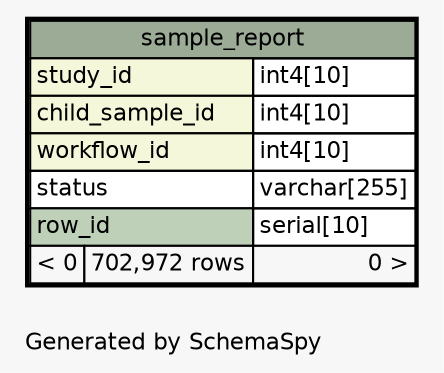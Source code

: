 // dot 2.32.0 on Mac OS X 10.8.3
// SchemaSpy rev 590
digraph "oneDegreeRelationshipsDiagram" {
  graph [
    rankdir="RL"
    bgcolor="#f7f7f7"
    label="\nGenerated by SchemaSpy"
    labeljust="l"
    nodesep="0.18"
    ranksep="0.46"
    fontname="Helvetica"
    fontsize="11"
  ];
  node [
    fontname="Helvetica"
    fontsize="11"
    shape="plaintext"
  ];
  edge [
    arrowsize="0.8"
  ];
  "sample_report" [
    label=<
    <TABLE BORDER="2" CELLBORDER="1" CELLSPACING="0" BGCOLOR="#ffffff">
      <TR><TD COLSPAN="3" BGCOLOR="#9bab96" ALIGN="CENTER">sample_report</TD></TR>
      <TR><TD PORT="study_id" COLSPAN="2" BGCOLOR="#f4f7da" ALIGN="LEFT">study_id</TD><TD PORT="study_id.type" ALIGN="LEFT">int4[10]</TD></TR>
      <TR><TD PORT="child_sample_id" COLSPAN="2" BGCOLOR="#f4f7da" ALIGN="LEFT">child_sample_id</TD><TD PORT="child_sample_id.type" ALIGN="LEFT">int4[10]</TD></TR>
      <TR><TD PORT="workflow_id" COLSPAN="2" BGCOLOR="#f4f7da" ALIGN="LEFT">workflow_id</TD><TD PORT="workflow_id.type" ALIGN="LEFT">int4[10]</TD></TR>
      <TR><TD PORT="status" COLSPAN="2" ALIGN="LEFT">status</TD><TD PORT="status.type" ALIGN="LEFT">varchar[255]</TD></TR>
      <TR><TD PORT="row_id" COLSPAN="2" BGCOLOR="#bed1b8" ALIGN="LEFT">row_id</TD><TD PORT="row_id.type" ALIGN="LEFT">serial[10]</TD></TR>
      <TR><TD ALIGN="LEFT" BGCOLOR="#f7f7f7">&lt; 0</TD><TD ALIGN="RIGHT" BGCOLOR="#f7f7f7">702,972 rows</TD><TD ALIGN="RIGHT" BGCOLOR="#f7f7f7">0 &gt;</TD></TR>
    </TABLE>>
    URL="sample_report.html"
    tooltip="sample_report"
  ];
}
